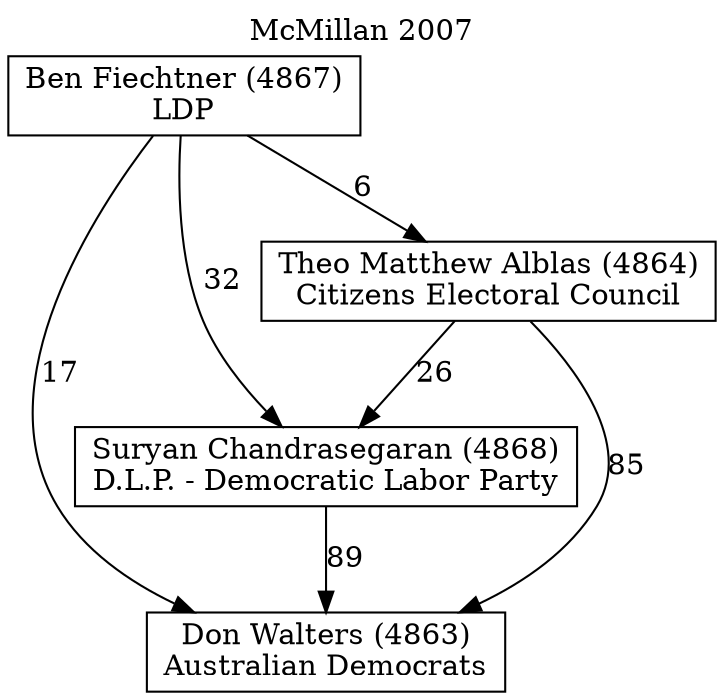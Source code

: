 // House preference flow
digraph "Don Walters (4863)_McMillan_2007" {
	graph [label="McMillan 2007" labelloc=t mclimit=2]
	node [shape=box]
	"Don Walters (4863)" [label="Don Walters (4863)
Australian Democrats"]
	"Suryan Chandrasegaran (4868)" [label="Suryan Chandrasegaran (4868)
D.L.P. - Democratic Labor Party"]
	"Theo Matthew Alblas (4864)" [label="Theo Matthew Alblas (4864)
Citizens Electoral Council"]
	"Ben Fiechtner (4867)" [label="Ben Fiechtner (4867)
LDP"]
	"Suryan Chandrasegaran (4868)" -> "Don Walters (4863)" [label=89]
	"Theo Matthew Alblas (4864)" -> "Suryan Chandrasegaran (4868)" [label=26]
	"Ben Fiechtner (4867)" -> "Theo Matthew Alblas (4864)" [label=6]
	"Theo Matthew Alblas (4864)" -> "Don Walters (4863)" [label=85]
	"Ben Fiechtner (4867)" -> "Don Walters (4863)" [label=17]
	"Ben Fiechtner (4867)" -> "Suryan Chandrasegaran (4868)" [label=32]
}
